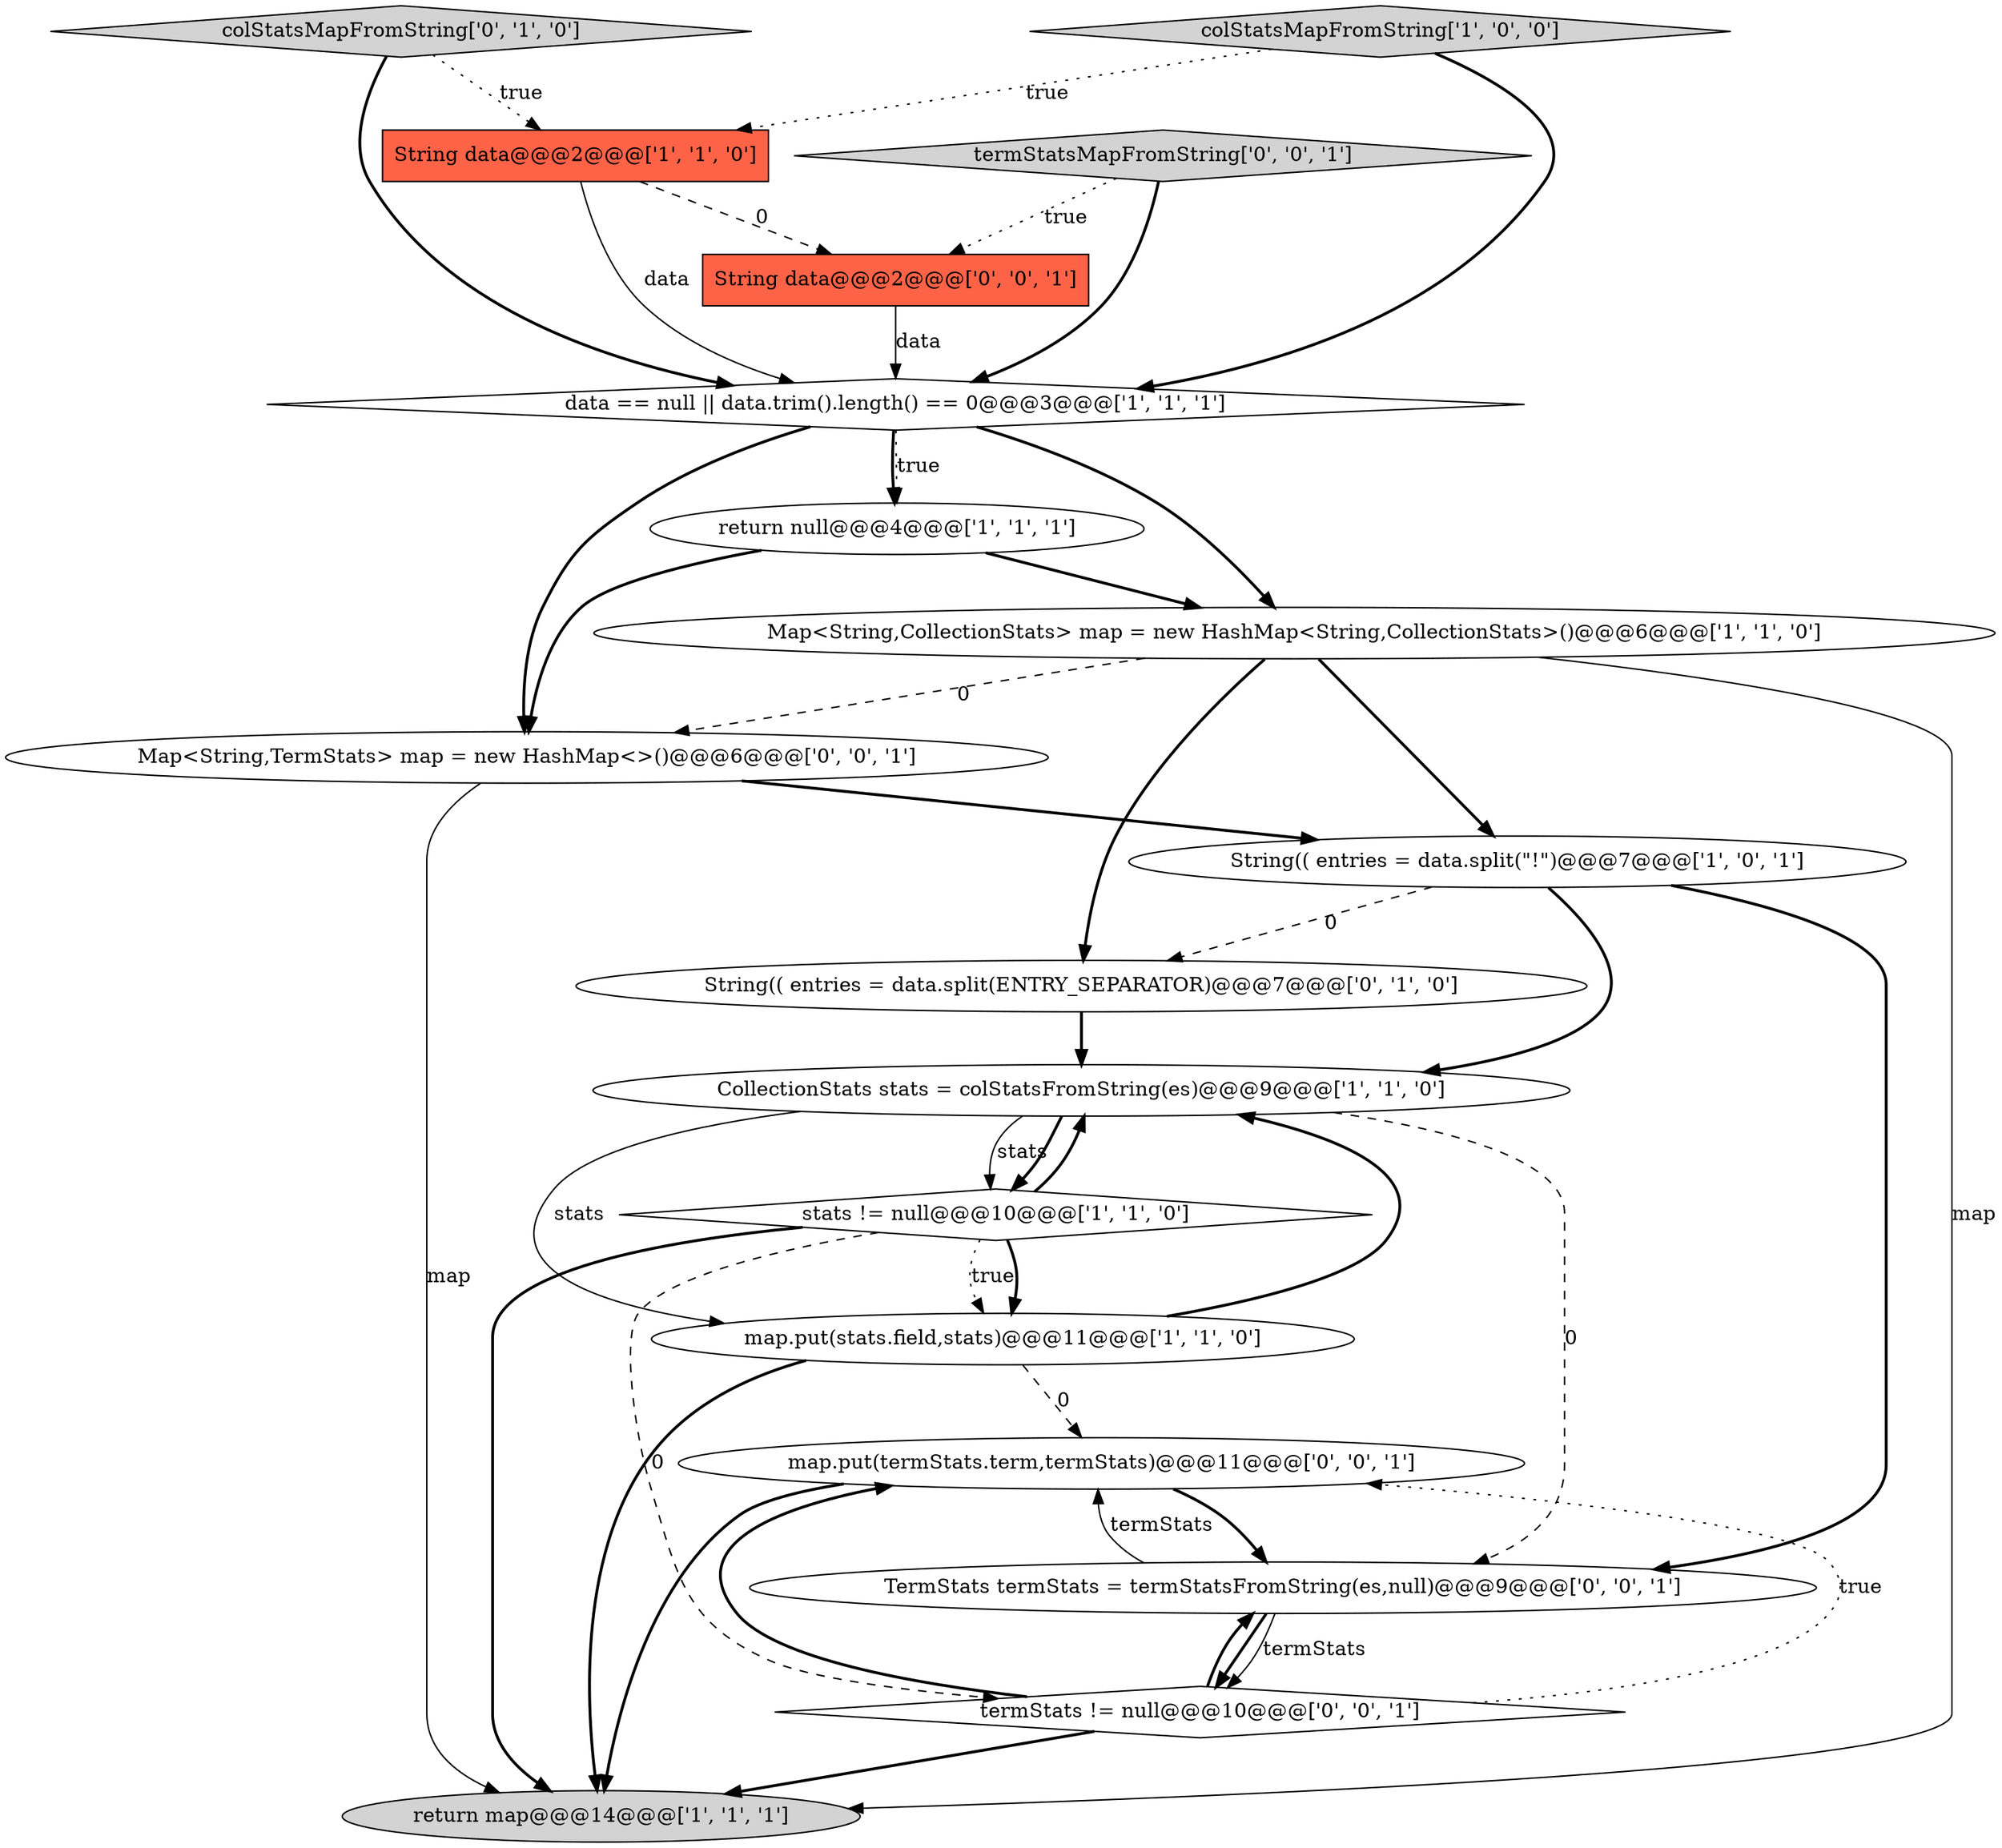 digraph {
2 [style = filled, label = "String data@@@2@@@['1', '1', '0']", fillcolor = tomato, shape = box image = "AAA0AAABBB1BBB"];
8 [style = filled, label = "String(( entries = data.split(\"!\")@@@7@@@['1', '0', '1']", fillcolor = white, shape = ellipse image = "AAA0AAABBB1BBB"];
14 [style = filled, label = "String data@@@2@@@['0', '0', '1']", fillcolor = tomato, shape = box image = "AAA0AAABBB3BBB"];
11 [style = filled, label = "colStatsMapFromString['0', '1', '0']", fillcolor = lightgray, shape = diamond image = "AAA0AAABBB2BBB"];
5 [style = filled, label = "map.put(stats.field,stats)@@@11@@@['1', '1', '0']", fillcolor = white, shape = ellipse image = "AAA0AAABBB1BBB"];
10 [style = filled, label = "String(( entries = data.split(ENTRY_SEPARATOR)@@@7@@@['0', '1', '0']", fillcolor = white, shape = ellipse image = "AAA1AAABBB2BBB"];
15 [style = filled, label = "termStats != null@@@10@@@['0', '0', '1']", fillcolor = white, shape = diamond image = "AAA0AAABBB3BBB"];
1 [style = filled, label = "colStatsMapFromString['1', '0', '0']", fillcolor = lightgray, shape = diamond image = "AAA0AAABBB1BBB"];
16 [style = filled, label = "TermStats termStats = termStatsFromString(es,null)@@@9@@@['0', '0', '1']", fillcolor = white, shape = ellipse image = "AAA0AAABBB3BBB"];
3 [style = filled, label = "return null@@@4@@@['1', '1', '1']", fillcolor = white, shape = ellipse image = "AAA0AAABBB1BBB"];
6 [style = filled, label = "return map@@@14@@@['1', '1', '1']", fillcolor = lightgray, shape = ellipse image = "AAA0AAABBB1BBB"];
12 [style = filled, label = "map.put(termStats.term,termStats)@@@11@@@['0', '0', '1']", fillcolor = white, shape = ellipse image = "AAA0AAABBB3BBB"];
13 [style = filled, label = "Map<String,TermStats> map = new HashMap<>()@@@6@@@['0', '0', '1']", fillcolor = white, shape = ellipse image = "AAA0AAABBB3BBB"];
4 [style = filled, label = "CollectionStats stats = colStatsFromString(es)@@@9@@@['1', '1', '0']", fillcolor = white, shape = ellipse image = "AAA0AAABBB1BBB"];
9 [style = filled, label = "data == null || data.trim().length() == 0@@@3@@@['1', '1', '1']", fillcolor = white, shape = diamond image = "AAA0AAABBB1BBB"];
7 [style = filled, label = "Map<String,CollectionStats> map = new HashMap<String,CollectionStats>()@@@6@@@['1', '1', '0']", fillcolor = white, shape = ellipse image = "AAA0AAABBB1BBB"];
0 [style = filled, label = "stats != null@@@10@@@['1', '1', '0']", fillcolor = white, shape = diamond image = "AAA0AAABBB1BBB"];
17 [style = filled, label = "termStatsMapFromString['0', '0', '1']", fillcolor = lightgray, shape = diamond image = "AAA0AAABBB3BBB"];
0->6 [style = bold, label=""];
8->16 [style = bold, label=""];
4->5 [style = solid, label="stats"];
11->2 [style = dotted, label="true"];
17->14 [style = dotted, label="true"];
7->8 [style = bold, label=""];
0->4 [style = bold, label=""];
1->9 [style = bold, label=""];
8->4 [style = bold, label=""];
7->10 [style = bold, label=""];
15->12 [style = bold, label=""];
14->9 [style = solid, label="data"];
9->3 [style = bold, label=""];
9->13 [style = bold, label=""];
4->16 [style = dashed, label="0"];
16->15 [style = bold, label=""];
11->9 [style = bold, label=""];
3->7 [style = bold, label=""];
3->13 [style = bold, label=""];
7->13 [style = dashed, label="0"];
15->6 [style = bold, label=""];
5->4 [style = bold, label=""];
0->5 [style = dotted, label="true"];
7->6 [style = solid, label="map"];
12->16 [style = bold, label=""];
2->14 [style = dashed, label="0"];
10->4 [style = bold, label=""];
16->12 [style = solid, label="termStats"];
17->9 [style = bold, label=""];
4->0 [style = solid, label="stats"];
15->16 [style = bold, label=""];
5->12 [style = dashed, label="0"];
16->15 [style = solid, label="termStats"];
1->2 [style = dotted, label="true"];
9->3 [style = dotted, label="true"];
0->15 [style = dashed, label="0"];
13->8 [style = bold, label=""];
2->9 [style = solid, label="data"];
0->5 [style = bold, label=""];
5->6 [style = bold, label=""];
13->6 [style = solid, label="map"];
4->0 [style = bold, label=""];
12->6 [style = bold, label=""];
15->12 [style = dotted, label="true"];
8->10 [style = dashed, label="0"];
9->7 [style = bold, label=""];
}
